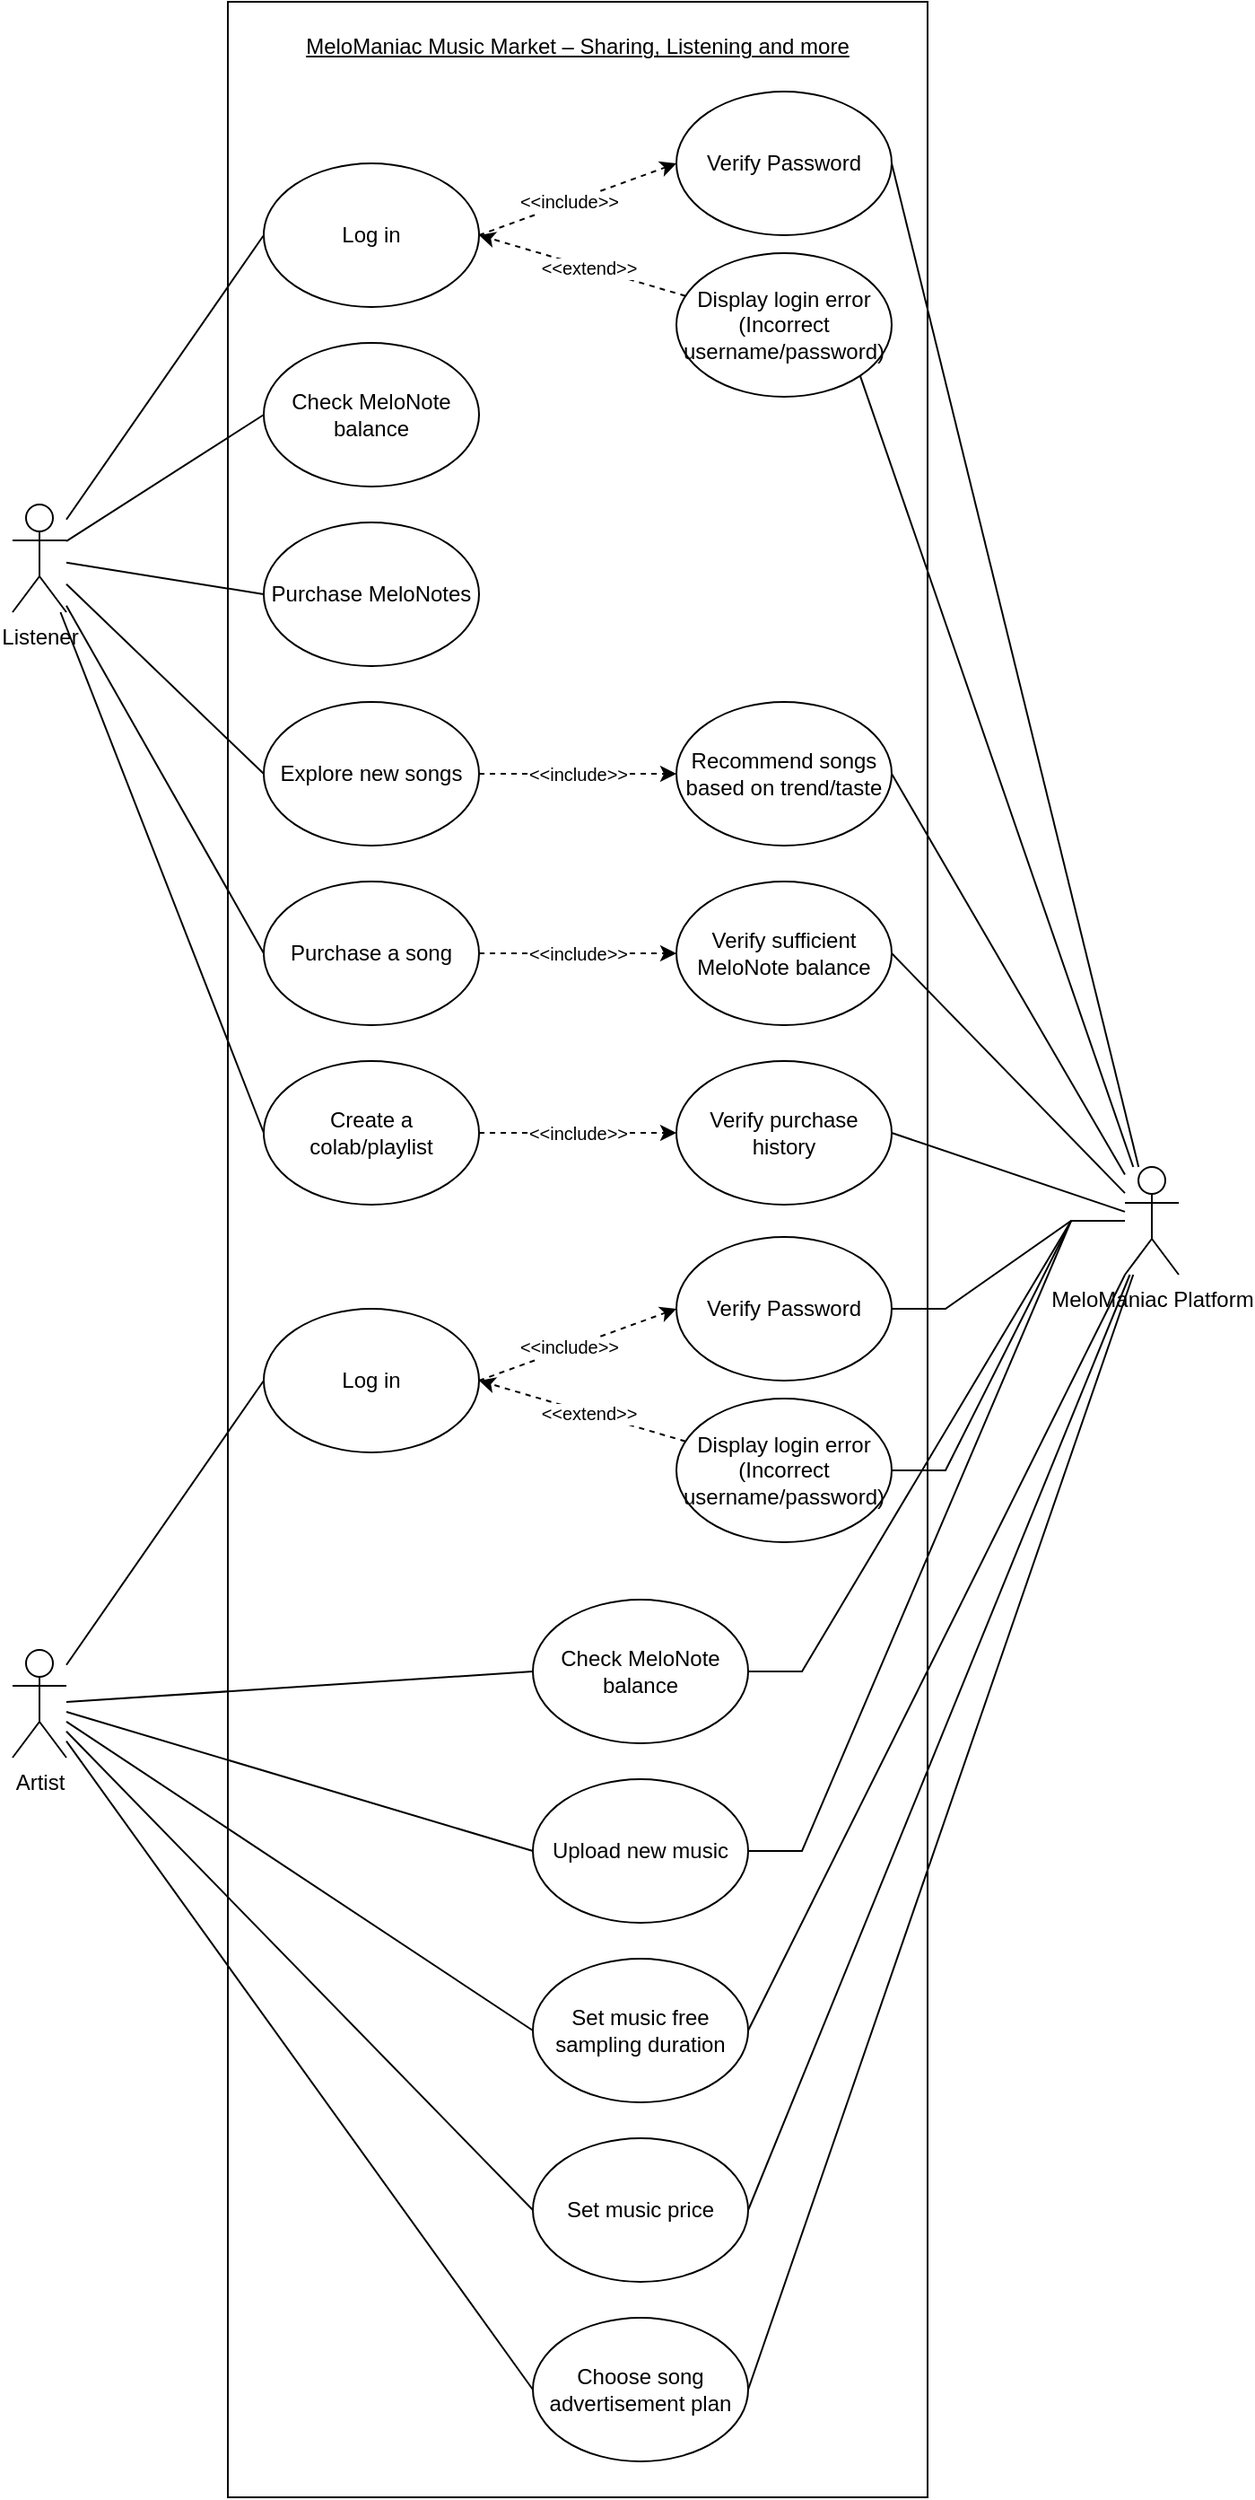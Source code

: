 <mxfile version="16.6.4" type="device"><diagram id="prtHgNgQTEPvFCAcTncT" name="Page-1"><mxGraphModel dx="1351" dy="923" grid="1" gridSize="10" guides="1" tooltips="1" connect="1" arrows="1" fold="1" page="1" pageScale="1" pageWidth="827" pageHeight="1169" math="0" shadow="0"><root><mxCell id="0"/><mxCell id="1" parent="0"/><mxCell id="pl5Y5lwcfgYqVFjeNUbF-78" value="" style="rounded=0;whiteSpace=wrap;html=1;fontSize=10;" vertex="1" parent="1"><mxGeometry x="200" y="10" width="390" height="1390" as="geometry"/></mxCell><mxCell id="pl5Y5lwcfgYqVFjeNUbF-20" value="&lt;p class=&quot;MsoNormal&quot; align=&quot;center&quot; style=&quot;margin: 0in; font-family: calibri, sans-serif; line-height: 18.4px; font-size: 12px;&quot;&gt;&lt;span style=&quot;line-height: 24.533px; font-size: 12px;&quot;&gt;&lt;font style=&quot;font-size: 12px;&quot;&gt;MeloManiac Music Market – Sharing, Listening and more&lt;/font&gt;&lt;b style=&quot;font-size: 12px;&quot;&gt;&lt;/b&gt;&lt;/span&gt;&lt;/p&gt;" style="text;html=1;strokeColor=none;fillColor=none;align=center;verticalAlign=middle;whiteSpace=wrap;rounded=0;fontSize=12;fontStyle=4" vertex="1" parent="1"><mxGeometry x="185" y="20" width="420" height="30" as="geometry"/></mxCell><mxCell id="pl5Y5lwcfgYqVFjeNUbF-10" style="edgeStyle=none;rounded=0;orthogonalLoop=1;jettySize=auto;html=1;entryX=0;entryY=0.5;entryDx=0;entryDy=0;endArrow=none;endFill=0;" edge="1" parent="1" source="pl5Y5lwcfgYqVFjeNUbF-2" target="pl5Y5lwcfgYqVFjeNUbF-3"><mxGeometry relative="1" as="geometry"/></mxCell><mxCell id="pl5Y5lwcfgYqVFjeNUbF-21" style="edgeStyle=none;rounded=0;orthogonalLoop=1;jettySize=auto;html=1;entryX=0;entryY=0.5;entryDx=0;entryDy=0;fontSize=12;endArrow=none;endFill=0;" edge="1" parent="1" source="pl5Y5lwcfgYqVFjeNUbF-2" target="pl5Y5lwcfgYqVFjeNUbF-11"><mxGeometry relative="1" as="geometry"/></mxCell><mxCell id="pl5Y5lwcfgYqVFjeNUbF-22" style="edgeStyle=none;rounded=0;orthogonalLoop=1;jettySize=auto;html=1;entryX=0;entryY=0.5;entryDx=0;entryDy=0;fontSize=12;endArrow=none;endFill=0;" edge="1" parent="1" source="pl5Y5lwcfgYqVFjeNUbF-2" target="pl5Y5lwcfgYqVFjeNUbF-12"><mxGeometry relative="1" as="geometry"/></mxCell><mxCell id="pl5Y5lwcfgYqVFjeNUbF-23" style="edgeStyle=none;rounded=0;orthogonalLoop=1;jettySize=auto;html=1;entryX=0;entryY=0.5;entryDx=0;entryDy=0;fontSize=12;endArrow=none;endFill=0;" edge="1" parent="1" source="pl5Y5lwcfgYqVFjeNUbF-2" target="pl5Y5lwcfgYqVFjeNUbF-13"><mxGeometry relative="1" as="geometry"/></mxCell><mxCell id="pl5Y5lwcfgYqVFjeNUbF-24" style="edgeStyle=none;rounded=0;orthogonalLoop=1;jettySize=auto;html=1;entryX=0;entryY=0.5;entryDx=0;entryDy=0;fontSize=12;endArrow=none;endFill=0;" edge="1" parent="1" source="pl5Y5lwcfgYqVFjeNUbF-2" target="pl5Y5lwcfgYqVFjeNUbF-14"><mxGeometry relative="1" as="geometry"/></mxCell><mxCell id="pl5Y5lwcfgYqVFjeNUbF-25" style="edgeStyle=none;rounded=0;orthogonalLoop=1;jettySize=auto;html=1;entryX=0;entryY=0.5;entryDx=0;entryDy=0;fontSize=12;endArrow=none;endFill=0;" edge="1" parent="1" source="pl5Y5lwcfgYqVFjeNUbF-2" target="pl5Y5lwcfgYqVFjeNUbF-15"><mxGeometry relative="1" as="geometry"/></mxCell><mxCell id="pl5Y5lwcfgYqVFjeNUbF-2" value="Listener" style="shape=umlActor;verticalLabelPosition=bottom;verticalAlign=top;html=1;outlineConnect=0;" vertex="1" parent="1"><mxGeometry x="80" y="290" width="30" height="60" as="geometry"/></mxCell><mxCell id="pl5Y5lwcfgYqVFjeNUbF-64" style="edgeStyle=none;rounded=0;orthogonalLoop=1;jettySize=auto;html=1;entryX=1;entryY=0.5;entryDx=0;entryDy=0;fontSize=10;endArrow=none;endFill=0;" edge="1" parent="1" source="pl5Y5lwcfgYqVFjeNUbF-19" target="pl5Y5lwcfgYqVFjeNUbF-6"><mxGeometry relative="1" as="geometry"/></mxCell><mxCell id="pl5Y5lwcfgYqVFjeNUbF-65" style="edgeStyle=none;rounded=0;orthogonalLoop=1;jettySize=auto;html=1;entryX=1;entryY=1;entryDx=0;entryDy=0;fontSize=10;endArrow=none;endFill=0;" edge="1" parent="1" source="pl5Y5lwcfgYqVFjeNUbF-19" target="pl5Y5lwcfgYqVFjeNUbF-7"><mxGeometry relative="1" as="geometry"/></mxCell><mxCell id="pl5Y5lwcfgYqVFjeNUbF-66" style="edgeStyle=none;rounded=0;orthogonalLoop=1;jettySize=auto;html=1;entryX=1;entryY=0.5;entryDx=0;entryDy=0;fontSize=10;endArrow=none;endFill=0;" edge="1" parent="1" source="pl5Y5lwcfgYqVFjeNUbF-19" target="pl5Y5lwcfgYqVFjeNUbF-16"><mxGeometry relative="1" as="geometry"/></mxCell><mxCell id="pl5Y5lwcfgYqVFjeNUbF-67" style="edgeStyle=none;rounded=0;orthogonalLoop=1;jettySize=auto;html=1;entryX=1;entryY=0.5;entryDx=0;entryDy=0;fontSize=10;endArrow=none;endFill=0;" edge="1" parent="1" source="pl5Y5lwcfgYqVFjeNUbF-19" target="pl5Y5lwcfgYqVFjeNUbF-17"><mxGeometry relative="1" as="geometry"/></mxCell><mxCell id="pl5Y5lwcfgYqVFjeNUbF-68" style="edgeStyle=none;rounded=0;orthogonalLoop=1;jettySize=auto;html=1;entryX=1;entryY=0.5;entryDx=0;entryDy=0;fontSize=10;endArrow=none;endFill=0;" edge="1" parent="1" source="pl5Y5lwcfgYqVFjeNUbF-19" target="pl5Y5lwcfgYqVFjeNUbF-18"><mxGeometry relative="1" as="geometry"/></mxCell><mxCell id="pl5Y5lwcfgYqVFjeNUbF-69" style="edgeStyle=entityRelationEdgeStyle;rounded=0;orthogonalLoop=1;jettySize=auto;html=1;entryX=1;entryY=0.5;entryDx=0;entryDy=0;fontSize=10;endArrow=none;endFill=0;" edge="1" parent="1" source="pl5Y5lwcfgYqVFjeNUbF-19" target="pl5Y5lwcfgYqVFjeNUbF-39"><mxGeometry relative="1" as="geometry"/></mxCell><mxCell id="pl5Y5lwcfgYqVFjeNUbF-70" style="edgeStyle=entityRelationEdgeStyle;rounded=0;orthogonalLoop=1;jettySize=auto;html=1;entryX=1;entryY=0.5;entryDx=0;entryDy=0;fontSize=10;endArrow=none;endFill=0;" edge="1" parent="1" source="pl5Y5lwcfgYqVFjeNUbF-19" target="pl5Y5lwcfgYqVFjeNUbF-42"><mxGeometry relative="1" as="geometry"/></mxCell><mxCell id="pl5Y5lwcfgYqVFjeNUbF-73" style="rounded=0;orthogonalLoop=1;jettySize=auto;html=1;fontSize=10;endArrow=none;endFill=0;edgeStyle=entityRelationEdgeStyle;" edge="1" parent="1" source="pl5Y5lwcfgYqVFjeNUbF-19" target="pl5Y5lwcfgYqVFjeNUbF-45"><mxGeometry relative="1" as="geometry"/></mxCell><mxCell id="pl5Y5lwcfgYqVFjeNUbF-74" style="edgeStyle=entityRelationEdgeStyle;rounded=0;orthogonalLoop=1;jettySize=auto;html=1;entryX=1;entryY=0.5;entryDx=0;entryDy=0;fontSize=10;endArrow=none;endFill=0;" edge="1" parent="1" source="pl5Y5lwcfgYqVFjeNUbF-19" target="pl5Y5lwcfgYqVFjeNUbF-46"><mxGeometry relative="1" as="geometry"/></mxCell><mxCell id="pl5Y5lwcfgYqVFjeNUbF-75" style="rounded=0;orthogonalLoop=1;jettySize=auto;html=1;entryX=1;entryY=0.5;entryDx=0;entryDy=0;fontSize=10;endArrow=none;endFill=0;" edge="1" parent="1" source="pl5Y5lwcfgYqVFjeNUbF-19" target="pl5Y5lwcfgYqVFjeNUbF-48"><mxGeometry relative="1" as="geometry"/></mxCell><mxCell id="pl5Y5lwcfgYqVFjeNUbF-76" style="edgeStyle=none;rounded=0;orthogonalLoop=1;jettySize=auto;html=1;entryX=1;entryY=0.5;entryDx=0;entryDy=0;fontSize=10;endArrow=none;endFill=0;" edge="1" parent="1" source="pl5Y5lwcfgYqVFjeNUbF-19" target="pl5Y5lwcfgYqVFjeNUbF-50"><mxGeometry relative="1" as="geometry"/></mxCell><mxCell id="pl5Y5lwcfgYqVFjeNUbF-77" style="edgeStyle=none;rounded=0;orthogonalLoop=1;jettySize=auto;html=1;entryX=1;entryY=0.5;entryDx=0;entryDy=0;fontSize=10;endArrow=none;endFill=0;" edge="1" parent="1" source="pl5Y5lwcfgYqVFjeNUbF-19" target="pl5Y5lwcfgYqVFjeNUbF-52"><mxGeometry relative="1" as="geometry"/></mxCell><mxCell id="pl5Y5lwcfgYqVFjeNUbF-19" value="MeloManiac Platform" style="shape=umlActor;verticalLabelPosition=bottom;verticalAlign=top;html=1;outlineConnect=0;" vertex="1" parent="1"><mxGeometry x="700" y="659" width="30" height="60" as="geometry"/></mxCell><mxCell id="pl5Y5lwcfgYqVFjeNUbF-31" style="edgeStyle=none;rounded=0;orthogonalLoop=1;jettySize=auto;html=1;entryX=0;entryY=0.5;entryDx=0;entryDy=0;endArrow=none;endFill=0;" edge="1" parent="1" source="pl5Y5lwcfgYqVFjeNUbF-37" target="pl5Y5lwcfgYqVFjeNUbF-38"><mxGeometry relative="1" as="geometry"/></mxCell><mxCell id="pl5Y5lwcfgYqVFjeNUbF-32" style="edgeStyle=none;rounded=0;orthogonalLoop=1;jettySize=auto;html=1;entryX=0;entryY=0.5;entryDx=0;entryDy=0;fontSize=12;endArrow=none;endFill=0;" edge="1" parent="1" source="pl5Y5lwcfgYqVFjeNUbF-37" target="pl5Y5lwcfgYqVFjeNUbF-45"><mxGeometry relative="1" as="geometry"/></mxCell><mxCell id="pl5Y5lwcfgYqVFjeNUbF-33" style="edgeStyle=none;rounded=0;orthogonalLoop=1;jettySize=auto;html=1;entryX=0;entryY=0.5;entryDx=0;entryDy=0;fontSize=12;endArrow=none;endFill=0;" edge="1" parent="1" source="pl5Y5lwcfgYqVFjeNUbF-37" target="pl5Y5lwcfgYqVFjeNUbF-46"><mxGeometry relative="1" as="geometry"/></mxCell><mxCell id="pl5Y5lwcfgYqVFjeNUbF-34" style="edgeStyle=none;rounded=0;orthogonalLoop=1;jettySize=auto;html=1;entryX=0;entryY=0.5;entryDx=0;entryDy=0;fontSize=12;endArrow=none;endFill=0;" edge="1" parent="1" source="pl5Y5lwcfgYqVFjeNUbF-37" target="pl5Y5lwcfgYqVFjeNUbF-48"><mxGeometry relative="1" as="geometry"/></mxCell><mxCell id="pl5Y5lwcfgYqVFjeNUbF-35" style="edgeStyle=none;rounded=0;orthogonalLoop=1;jettySize=auto;html=1;entryX=0;entryY=0.5;entryDx=0;entryDy=0;fontSize=12;endArrow=none;endFill=0;" edge="1" parent="1" source="pl5Y5lwcfgYqVFjeNUbF-37" target="pl5Y5lwcfgYqVFjeNUbF-50"><mxGeometry relative="1" as="geometry"/></mxCell><mxCell id="pl5Y5lwcfgYqVFjeNUbF-36" style="edgeStyle=none;rounded=0;orthogonalLoop=1;jettySize=auto;html=1;entryX=0;entryY=0.5;entryDx=0;entryDy=0;fontSize=12;endArrow=none;endFill=0;" edge="1" parent="1" source="pl5Y5lwcfgYqVFjeNUbF-37" target="pl5Y5lwcfgYqVFjeNUbF-52"><mxGeometry relative="1" as="geometry"/></mxCell><mxCell id="pl5Y5lwcfgYqVFjeNUbF-37" value="Artist" style="shape=umlActor;verticalLabelPosition=bottom;verticalAlign=top;html=1;outlineConnect=0;" vertex="1" parent="1"><mxGeometry x="80" y="928" width="30" height="60" as="geometry"/></mxCell><mxCell id="pl5Y5lwcfgYqVFjeNUbF-3" value="Log in" style="ellipse;whiteSpace=wrap;html=1;" vertex="1" parent="1"><mxGeometry x="220" y="100" width="120" height="80" as="geometry"/></mxCell><mxCell id="pl5Y5lwcfgYqVFjeNUbF-6" value="Verify Password" style="ellipse;whiteSpace=wrap;html=1;" vertex="1" parent="1"><mxGeometry x="450" y="60" width="120" height="80" as="geometry"/></mxCell><mxCell id="pl5Y5lwcfgYqVFjeNUbF-8" style="orthogonalLoop=1;jettySize=auto;html=1;entryX=1;entryY=0.5;entryDx=0;entryDy=0;rounded=0;dashed=1;" edge="1" parent="1" source="pl5Y5lwcfgYqVFjeNUbF-7" target="pl5Y5lwcfgYqVFjeNUbF-3"><mxGeometry relative="1" as="geometry"/></mxCell><mxCell id="pl5Y5lwcfgYqVFjeNUbF-28" value="&amp;lt;&amp;lt;extend&amp;gt;&amp;gt;" style="edgeLabel;html=1;align=center;verticalAlign=middle;resizable=0;points=[];fontSize=10;" vertex="1" connectable="0" parent="pl5Y5lwcfgYqVFjeNUbF-8"><mxGeometry x="-0.062" y="1" relative="1" as="geometry"><mxPoint y="-1" as="offset"/></mxGeometry></mxCell><mxCell id="pl5Y5lwcfgYqVFjeNUbF-7" value="Display login error (Incorrect username/password)" style="ellipse;whiteSpace=wrap;html=1;" vertex="1" parent="1"><mxGeometry x="450" y="150" width="120" height="80" as="geometry"/></mxCell><mxCell id="pl5Y5lwcfgYqVFjeNUbF-9" style="orthogonalLoop=1;jettySize=auto;html=1;entryX=0;entryY=0.5;entryDx=0;entryDy=0;rounded=0;dashed=1;exitX=1;exitY=0.5;exitDx=0;exitDy=0;" edge="1" parent="1" source="pl5Y5lwcfgYqVFjeNUbF-3" target="pl5Y5lwcfgYqVFjeNUbF-6"><mxGeometry relative="1" as="geometry"><mxPoint x="465.105" y="183.854" as="sourcePoint"/><mxPoint x="350" y="150" as="targetPoint"/></mxGeometry></mxCell><mxCell id="pl5Y5lwcfgYqVFjeNUbF-27" value="&amp;lt;&amp;lt;include&amp;gt;&amp;gt;" style="edgeLabel;html=1;align=center;verticalAlign=middle;resizable=0;points=[];fontSize=10;" vertex="1" connectable="0" parent="pl5Y5lwcfgYqVFjeNUbF-9"><mxGeometry x="-0.083" y="1" relative="1" as="geometry"><mxPoint as="offset"/></mxGeometry></mxCell><mxCell id="pl5Y5lwcfgYqVFjeNUbF-11" value="Check MeloNote balance" style="ellipse;whiteSpace=wrap;html=1;" vertex="1" parent="1"><mxGeometry x="220" y="200" width="120" height="80" as="geometry"/></mxCell><mxCell id="pl5Y5lwcfgYqVFjeNUbF-12" value="Purchase MeloNotes" style="ellipse;whiteSpace=wrap;html=1;" vertex="1" parent="1"><mxGeometry x="220" y="300" width="120" height="80" as="geometry"/></mxCell><mxCell id="pl5Y5lwcfgYqVFjeNUbF-13" value="Explore new songs" style="ellipse;whiteSpace=wrap;html=1;" vertex="1" parent="1"><mxGeometry x="220" y="400" width="120" height="80" as="geometry"/></mxCell><mxCell id="pl5Y5lwcfgYqVFjeNUbF-14" value="Purchase a song" style="ellipse;whiteSpace=wrap;html=1;" vertex="1" parent="1"><mxGeometry x="220" y="500" width="120" height="80" as="geometry"/></mxCell><mxCell id="pl5Y5lwcfgYqVFjeNUbF-15" value="Create a colab/playlist" style="ellipse;whiteSpace=wrap;html=1;" vertex="1" parent="1"><mxGeometry x="220" y="600" width="120" height="80" as="geometry"/></mxCell><mxCell id="pl5Y5lwcfgYqVFjeNUbF-16" value="Recommend songs based on trend/taste" style="ellipse;whiteSpace=wrap;html=1;" vertex="1" parent="1"><mxGeometry x="450" y="400" width="120" height="80" as="geometry"/></mxCell><mxCell id="pl5Y5lwcfgYqVFjeNUbF-26" value="&amp;lt;&amp;lt;include&amp;gt;&amp;gt;" style="edgeStyle=none;rounded=0;orthogonalLoop=1;jettySize=auto;html=1;entryX=0;entryY=0.5;entryDx=0;entryDy=0;fontSize=10;endArrow=classic;endFill=1;dashed=1;" edge="1" parent="1" source="pl5Y5lwcfgYqVFjeNUbF-13" target="pl5Y5lwcfgYqVFjeNUbF-16"><mxGeometry relative="1" as="geometry"/></mxCell><mxCell id="pl5Y5lwcfgYqVFjeNUbF-17" value="Verify sufficient MeloNote balance" style="ellipse;whiteSpace=wrap;html=1;" vertex="1" parent="1"><mxGeometry x="450" y="500" width="120" height="80" as="geometry"/></mxCell><mxCell id="pl5Y5lwcfgYqVFjeNUbF-29" value="&amp;lt;&amp;lt;include&amp;gt;&amp;gt;" style="edgeStyle=none;rounded=0;orthogonalLoop=1;jettySize=auto;html=1;entryX=0;entryY=0.5;entryDx=0;entryDy=0;dashed=1;fontSize=10;endArrow=classic;endFill=1;" edge="1" parent="1" source="pl5Y5lwcfgYqVFjeNUbF-14" target="pl5Y5lwcfgYqVFjeNUbF-17"><mxGeometry relative="1" as="geometry"/></mxCell><mxCell id="pl5Y5lwcfgYqVFjeNUbF-18" value="Verify purchase history" style="ellipse;whiteSpace=wrap;html=1;" vertex="1" parent="1"><mxGeometry x="450" y="600" width="120" height="80" as="geometry"/></mxCell><mxCell id="pl5Y5lwcfgYqVFjeNUbF-30" value="&amp;lt;&amp;lt;include&amp;gt;&amp;gt;" style="edgeStyle=none;rounded=0;orthogonalLoop=1;jettySize=auto;html=1;entryX=0;entryY=0.5;entryDx=0;entryDy=0;dashed=1;fontSize=10;endArrow=classic;endFill=1;" edge="1" parent="1" source="pl5Y5lwcfgYqVFjeNUbF-15" target="pl5Y5lwcfgYqVFjeNUbF-18"><mxGeometry relative="1" as="geometry"/></mxCell><mxCell id="pl5Y5lwcfgYqVFjeNUbF-38" value="Log in" style="ellipse;whiteSpace=wrap;html=1;" vertex="1" parent="1"><mxGeometry x="220" y="738" width="120" height="80" as="geometry"/></mxCell><mxCell id="pl5Y5lwcfgYqVFjeNUbF-39" value="Verify Password" style="ellipse;whiteSpace=wrap;html=1;" vertex="1" parent="1"><mxGeometry x="450" y="698" width="120" height="80" as="geometry"/></mxCell><mxCell id="pl5Y5lwcfgYqVFjeNUbF-40" style="orthogonalLoop=1;jettySize=auto;html=1;entryX=1;entryY=0.5;entryDx=0;entryDy=0;rounded=0;dashed=1;" edge="1" parent="1" source="pl5Y5lwcfgYqVFjeNUbF-42" target="pl5Y5lwcfgYqVFjeNUbF-38"><mxGeometry relative="1" as="geometry"/></mxCell><mxCell id="pl5Y5lwcfgYqVFjeNUbF-41" value="&amp;lt;&amp;lt;extend&amp;gt;&amp;gt;" style="edgeLabel;html=1;align=center;verticalAlign=middle;resizable=0;points=[];fontSize=10;" vertex="1" connectable="0" parent="pl5Y5lwcfgYqVFjeNUbF-40"><mxGeometry x="-0.062" y="1" relative="1" as="geometry"><mxPoint y="-1" as="offset"/></mxGeometry></mxCell><mxCell id="pl5Y5lwcfgYqVFjeNUbF-42" value="Display login error (Incorrect username/password)" style="ellipse;whiteSpace=wrap;html=1;" vertex="1" parent="1"><mxGeometry x="450" y="788" width="120" height="80" as="geometry"/></mxCell><mxCell id="pl5Y5lwcfgYqVFjeNUbF-43" style="orthogonalLoop=1;jettySize=auto;html=1;entryX=0;entryY=0.5;entryDx=0;entryDy=0;rounded=0;dashed=1;exitX=1;exitY=0.5;exitDx=0;exitDy=0;" edge="1" parent="1" source="pl5Y5lwcfgYqVFjeNUbF-38" target="pl5Y5lwcfgYqVFjeNUbF-39"><mxGeometry relative="1" as="geometry"><mxPoint x="465.105" y="821.854" as="sourcePoint"/><mxPoint x="350" y="788" as="targetPoint"/></mxGeometry></mxCell><mxCell id="pl5Y5lwcfgYqVFjeNUbF-44" value="&amp;lt;&amp;lt;include&amp;gt;&amp;gt;" style="edgeLabel;html=1;align=center;verticalAlign=middle;resizable=0;points=[];fontSize=10;" vertex="1" connectable="0" parent="pl5Y5lwcfgYqVFjeNUbF-43"><mxGeometry x="-0.083" y="1" relative="1" as="geometry"><mxPoint as="offset"/></mxGeometry></mxCell><mxCell id="pl5Y5lwcfgYqVFjeNUbF-45" value="Check MeloNote balance" style="ellipse;whiteSpace=wrap;html=1;" vertex="1" parent="1"><mxGeometry x="370" y="900" width="120" height="80" as="geometry"/></mxCell><mxCell id="pl5Y5lwcfgYqVFjeNUbF-46" value="Upload new music" style="ellipse;whiteSpace=wrap;html=1;" vertex="1" parent="1"><mxGeometry x="370" y="1000" width="120" height="80" as="geometry"/></mxCell><mxCell id="pl5Y5lwcfgYqVFjeNUbF-48" value="Set music free sampling duration" style="ellipse;whiteSpace=wrap;html=1;" vertex="1" parent="1"><mxGeometry x="370" y="1100" width="120" height="80" as="geometry"/></mxCell><mxCell id="pl5Y5lwcfgYqVFjeNUbF-50" value="Set music price" style="ellipse;whiteSpace=wrap;html=1;" vertex="1" parent="1"><mxGeometry x="370" y="1200" width="120" height="80" as="geometry"/></mxCell><mxCell id="pl5Y5lwcfgYqVFjeNUbF-52" value="Choose song advertisement plan" style="ellipse;whiteSpace=wrap;html=1;" vertex="1" parent="1"><mxGeometry x="370" y="1300" width="120" height="80" as="geometry"/></mxCell></root></mxGraphModel></diagram></mxfile>